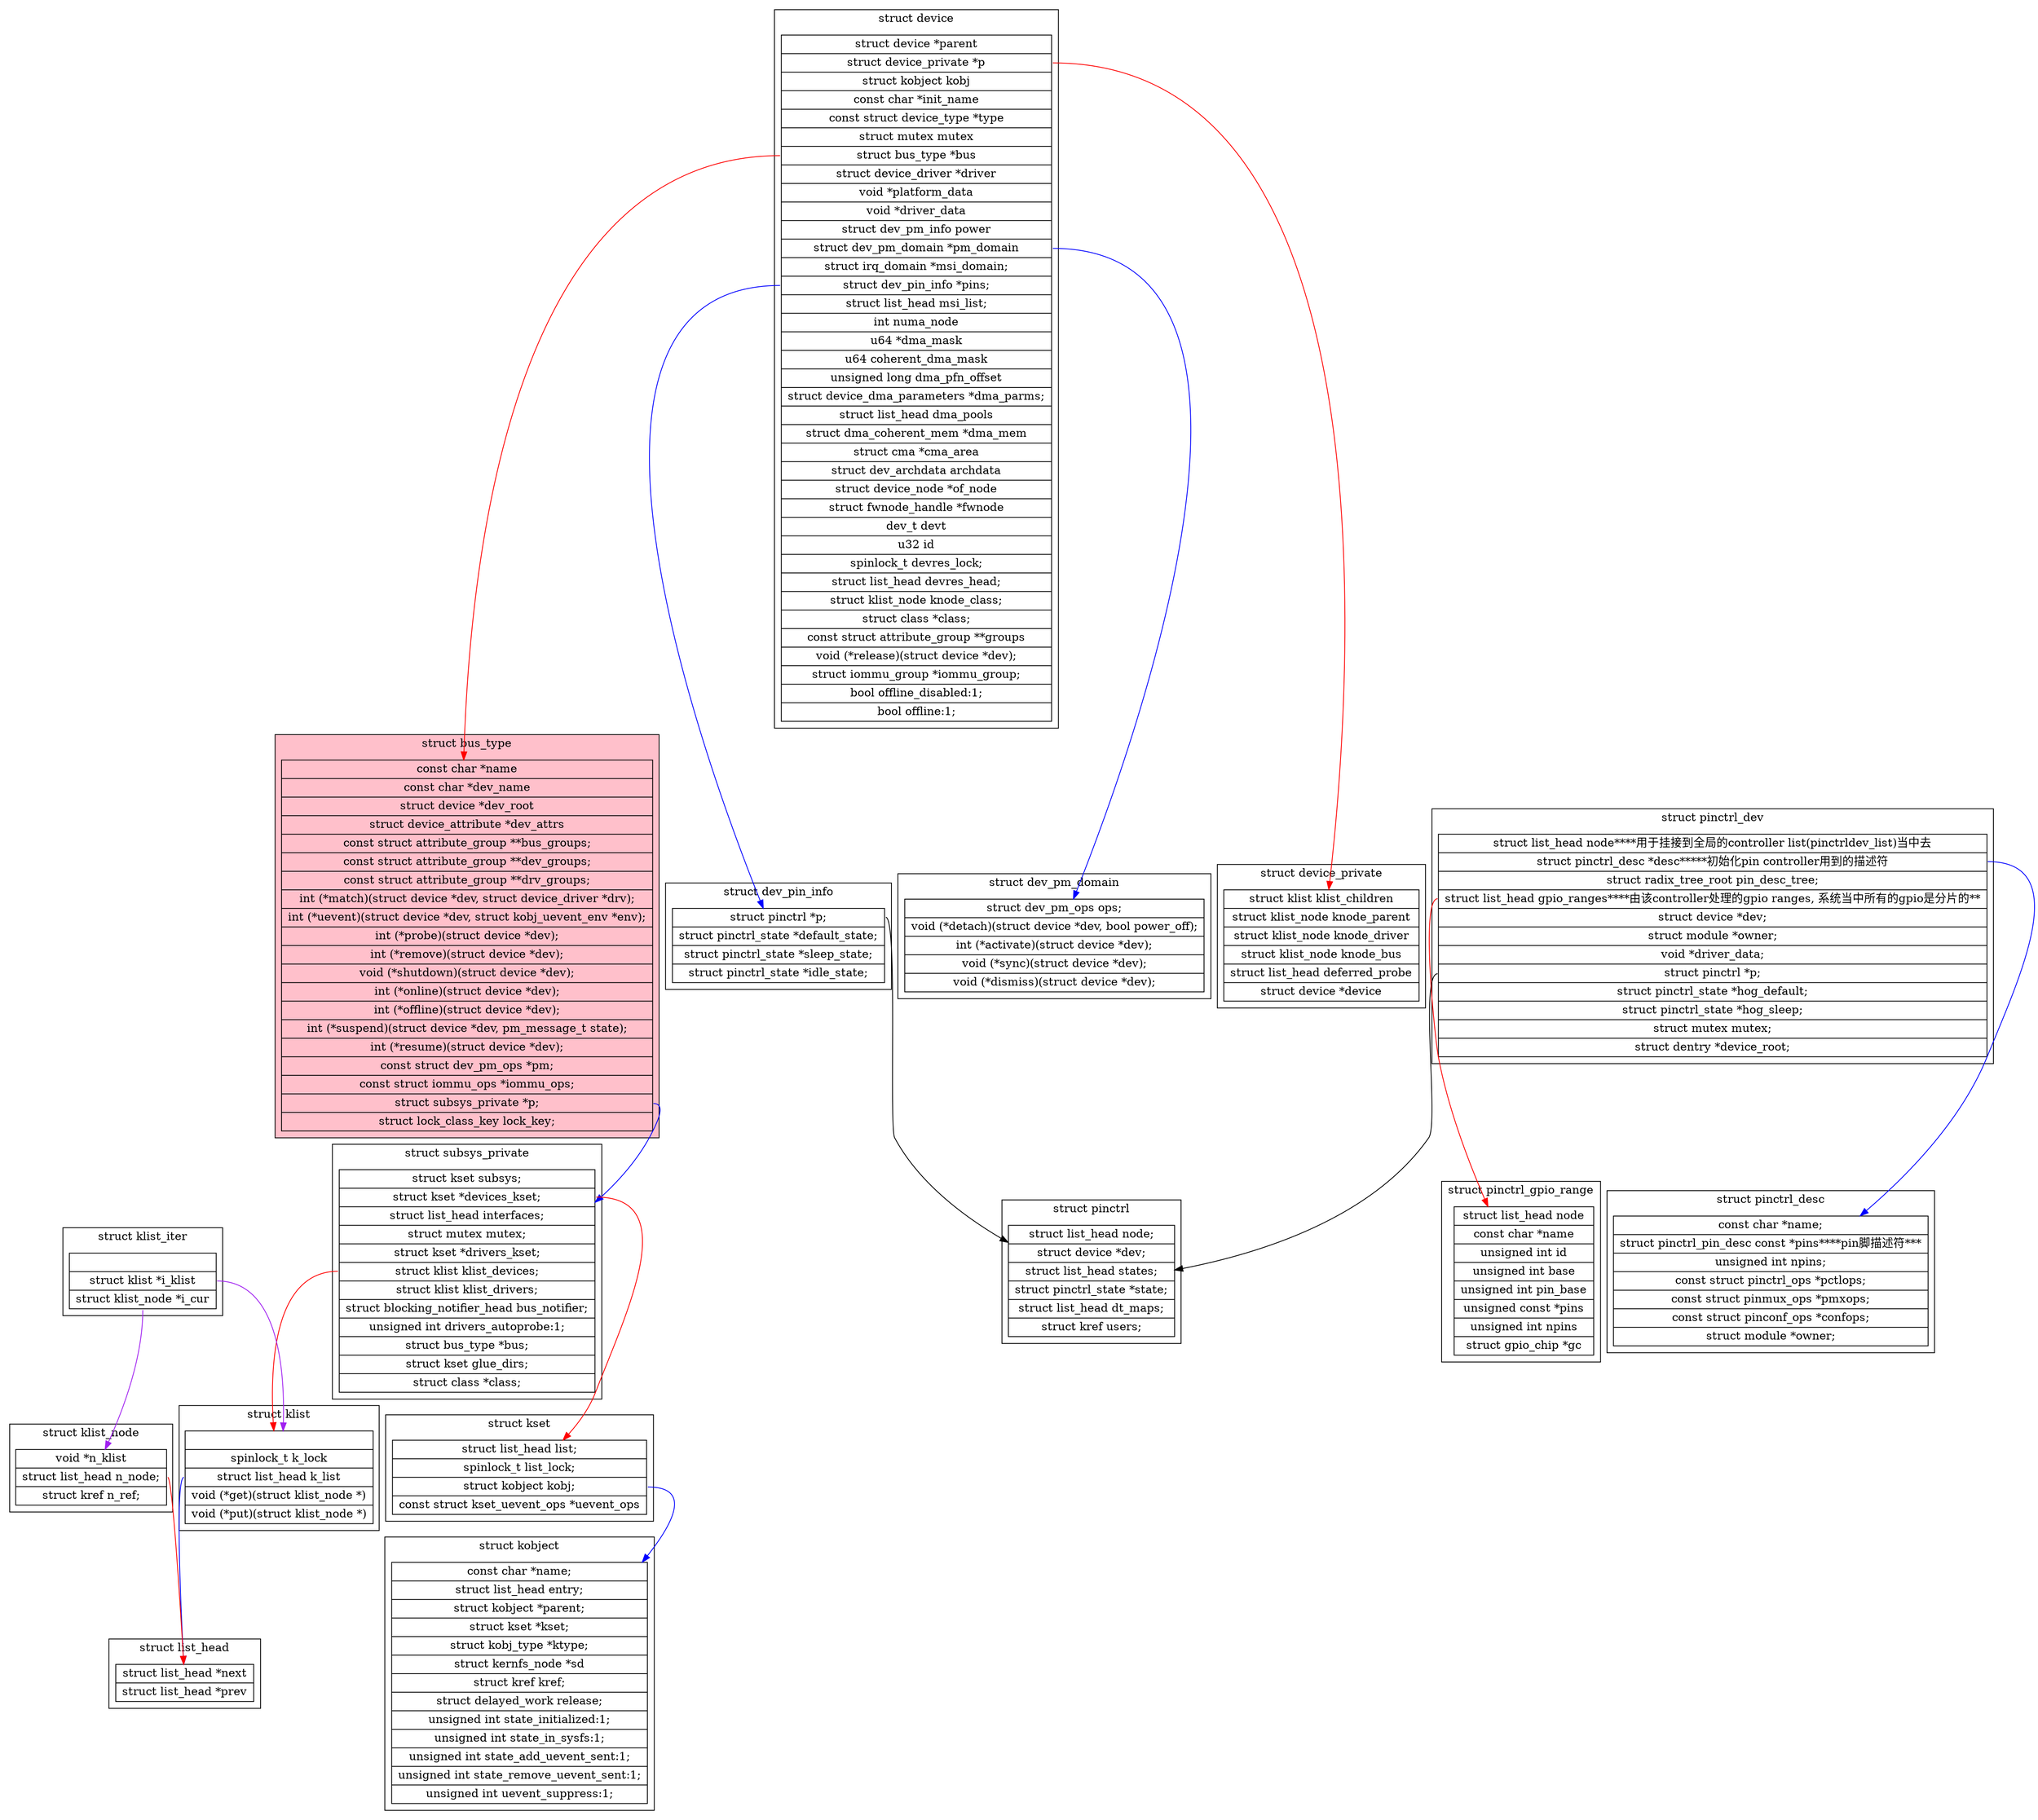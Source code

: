 digraph platform_bus{
	node[shape=record];

	subgraph cluster_struct_bus_type{
		label="struct bus_type";
		bgcolor="pink";
		"struct bus_type"[label="{
		const char      *name
    |const char      *dev_name
    |struct device       *dev_root
    |struct device_attribute *dev_attrs
    |const struct attribute_group **bus_groups;
    |const struct attribute_group **dev_groups;
    |const struct attribute_group **drv_groups;
    |int (*match)(struct device *dev, struct device_driver *drv);
    |int (*uevent)(struct device *dev, struct kobj_uevent_env *env);
    |int (*probe)(struct device *dev);
    |int (*remove)(struct device *dev);
    |void (*shutdown)(struct device *dev);
    |int (*online)(struct device *dev);
    |int (*offline)(struct device *dev);
    |int (*suspend)(struct device *dev, pm_message_t state);
    |int (*resume)(struct device *dev);
    |const struct dev_pm_ops *pm;
    |const struct iommu_ops *iommu_ops;
    |<subsys>struct subsys_private *p;
    |struct lock_class_key lock_key;
		}"];
	}

	"struct bus_type":subsys->"struct subsys_private"[color=blue];

	subgraph cluster_struct_subsys_private{
		label="struct subsys_private";
		"struct subsys_private"[label="{
		struct kset subsys;
    |<dev_kset>struct kset *devices_kset;
    |struct list_head interfaces;
    |struct mutex mutex;
    |struct kset *drivers_kset;
    |<devices>struct klist klist_devices;
    |struct klist klist_drivers;
    |struct blocking_notifier_head bus_notifier;
    |unsigned int drivers_autoprobe:1;
    |struct bus_type *bus;
    |struct kset glue_dirs;
    |struct class *class;
	}"];
	}
	"struct subsys_private":dev_kset->"struct kset"[color=red];
	"struct subsys_private":devices->"struct klist"[color=red];

	subgraph cluster_struct_kset{
		label="struct kset";
		"struct kset"[label="{
		struct list_head list;
    |spinlock_t list_lock;
    |<obj>struct kobject kobj;
    |const struct kset_uevent_ops *uevent_ops
	}"];
	}

	"struct kset":obj->"struct kobject"[color=blue];
	subgraph cluster_struct_dev_pin_info{
		label="struct dev_pin_info";
		"struct dev_pin_info"[label="{
			<p>struct pinctrl *p;
    |struct pinctrl_state *default_state;
    |struct pinctrl_state *sleep_state;
    |struct pinctrl_state *idle_state;
		}"];
	}
	"struct device":pins->"struct dev_pin_info"[color=blue];
	"struct dev_pin_info":p->"struct pinctrl";

	subgraph cluster_struct_pinctrl{
		label="struct pinctrl";
		"struct pinctrl"[label="{
		struct list_head node;
    |struct device *dev;
    |struct list_head states;
    |struct pinctrl_state *state;
    |struct list_head dt_maps;
    |struct kref users;
	}"];
	}

	subgraph cluster_struct_pinctrl_dev{
		label="struct pinctrl_dev";
		"struct pinctrl_dev"[label="{
		struct list_head node****用于挂接到全局的controller list(pinctrldev_list)当中去
    |<desc>struct pinctrl_desc *desc*****初始化pin controller用到的描述符
    |struct radix_tree_root pin_desc_tree;
    |<ranges>struct list_head gpio_ranges****由该controller处理的gpio ranges, 系统当中所有的gpio是分片的**
    |struct device *dev;
    |struct module *owner;
    |void *driver_data;
    |<p>struct pinctrl *p;
    |struct pinctrl_state *hog_default;
    |struct pinctrl_state *hog_sleep;
    |struct mutex mutex;
    |struct dentry *device_root;
	}"];
	}
	"struct pinctrl_dev":ranges->"struct pinctrl_gpio_range"[color=red];
	subgraph cluster_struct_pinctrl_gpio_range{
		label="struct pinctrl_gpio_range";
		"struct pinctrl_gpio_range"[label="{
			struct list_head node
    |const char *name
    |unsigned int id
    |unsigned int base
    |unsigned int pin_base
    |unsigned const *pins
    |unsigned int npins
    |struct gpio_chip *gc
		}"];
	}

	"struct pinctrl_dev":p->"struct pinctrl";
	"struct pinctrl_dev":desc->"struct pinctrl_desc"[color=blue];
	subgraph cluster_struct_pinctrl_desc{
		label="struct pinctrl_desc";
		"struct pinctrl_desc"[label="{
		const char *name;
    |struct pinctrl_pin_desc const *pins****pin脚描述符***
    |unsigned int npins;
    |const struct pinctrl_ops *pctlops;
    |const struct pinmux_ops *pmxops;
    |const struct pinconf_ops *confops;
    |struct module *owner;
	}"];
	}

	subgraph cluster_struct_device{
		label="struct device";
		"struct device"[label="{
		struct device  *parent
		|<private>struct device_private  *p
		|struct kobject kobj
		|const char  *init_name
		|const struct device_type *type
		|struct mutex        mutex
		|<bus>struct bus_type *bus
		|struct device_driver *driver
		|void     *platform_data
		|void     *driver_data
		|struct dev_pm_info  power
		|<pm_domain>struct dev_pm_domain    *pm_domain
    |struct irq_domain   *msi_domain;
    |<pins>struct dev_pin_info *pins;
    |struct list_head    msi_list;
    |int     numa_node
    |u64     *dma_mask
    |u64     coherent_dma_mask
    |unsigned long   dma_pfn_offset
    |struct device_dma_parameters *dma_parms;
    |struct list_head    dma_pools
    |struct dma_coherent_mem *dma_mem
    |struct cma *cma_area
    |struct dev_archdata archdata
    |struct device_node  *of_node
    |struct fwnode_handle    *fwnode
    |dev_t           devt
    |u32         id
    |spinlock_t      devres_lock;
    |struct list_head    devres_head;
    |struct klist_node   knode_class;
    |struct class        *class;
    |const struct attribute_group **groups
	|void    (*release)(struct device *dev);
    |struct iommu_group  *iommu_group;
    |bool            offline_disabled:1;
    |bool            offline:1;
	}"];
	}

	"struct device":pm_domain->"struct dev_pm_domain"[color=blue];
	"struct device":private->"struct device_private"[color=red];
	"struct device":bus->"struct bus_type"[color=red];
	subgraph cluster_struct_device_private{
		label="struct device_private";
		"struct device_private"[label="{
		struct klist klist_children
    |struct klist_node knode_parent
    |struct klist_node knode_driver
    |struct klist_node knode_bus
    |struct list_head deferred_probe
    |struct device *device
	}"];
	}

	subgraph cluster_struct_dev_pm_domain{
		label="struct dev_pm_domain";
		"struct dev_pm_domain"[label="{
			struct dev_pm_ops   ops;
    |void (*detach)(struct device *dev, bool power_off);
    |int (*activate)(struct device *dev);
    |void (*sync)(struct device *dev);
    |void (*dismiss)(struct device *dev);
		}"];
	}

	subgraph cluster_struct_klist{
		label="struct klist";
		"struct klist"[label="{
	|spinlock_t      k_lock
    |<list>struct list_head    k_list
    |void       (*get)(struct klist_node *)
    |void       (*put)(struct klist_node *)
		}"];
	}
	"struct klist":list->"struct list_head"[color=blue];

	subgraph cluster_struct_klist_iter{
		label="struct klist_iter";
		"struct klist_iter"[label="{
		|<i_klist>struct klist        *i_klist
    	|<cur>struct klist_node   *i_cur
	}"];
	}
	"struct klist_iter":i_klist->"struct klist"[color=purple];
	"struct klist_iter":cur->"struct klist_node"[color=purple];
	subgraph cluster_struct_klist_node{
		label="struct klist_node";
		"struct klist_node"[label="{
		void            *n_klist
    |<n_node>struct list_head    n_node;
    |struct kref     n_ref;
	}"];
	}
	"struct klist_node":n_node->"struct list_head"[color=red];
	subgraph cluster_struct_list_head{
		label="struct list_head";
		"struct list_head"[label="{
		struct list_head *next
		|struct list_head *prev
	}"];
	}

	subgraph cluster_struct_kobject{
		label="struct kobject";
		"struct kobject"[label="{
		const char      *name;
    |struct list_head    entry;
    |struct kobject      *parent;
    |struct kset     *kset;
    |struct kobj_type    *ktype;
    |struct kernfs_node  *sd
    |struct kref     kref;
    |struct delayed_work release;
    |unsigned int state_initialized:1;
    |unsigned int state_in_sysfs:1;
    |unsigned int state_add_uevent_sent:1;
    |unsigned int state_remove_uevent_sent:1;
    |unsigned int uevent_suppress:1;
	}"];
	}

}
